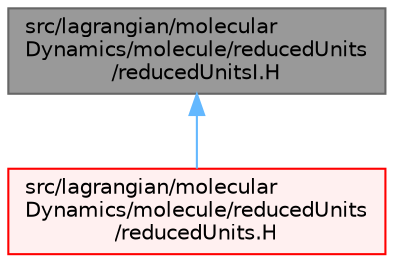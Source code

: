 digraph "src/lagrangian/molecularDynamics/molecule/reducedUnits/reducedUnitsI.H"
{
 // LATEX_PDF_SIZE
  bgcolor="transparent";
  edge [fontname=Helvetica,fontsize=10,labelfontname=Helvetica,labelfontsize=10];
  node [fontname=Helvetica,fontsize=10,shape=box,height=0.2,width=0.4];
  Node1 [id="Node000001",label="src/lagrangian/molecular\lDynamics/molecule/reducedUnits\l/reducedUnitsI.H",height=0.2,width=0.4,color="gray40", fillcolor="grey60", style="filled", fontcolor="black",tooltip=" "];
  Node1 -> Node2 [id="edge1_Node000001_Node000002",dir="back",color="steelblue1",style="solid",tooltip=" "];
  Node2 [id="Node000002",label="src/lagrangian/molecular\lDynamics/molecule/reducedUnits\l/reducedUnits.H",height=0.2,width=0.4,color="red", fillcolor="#FFF0F0", style="filled",URL="$reducedUnits_8H.html",tooltip=" "];
}
